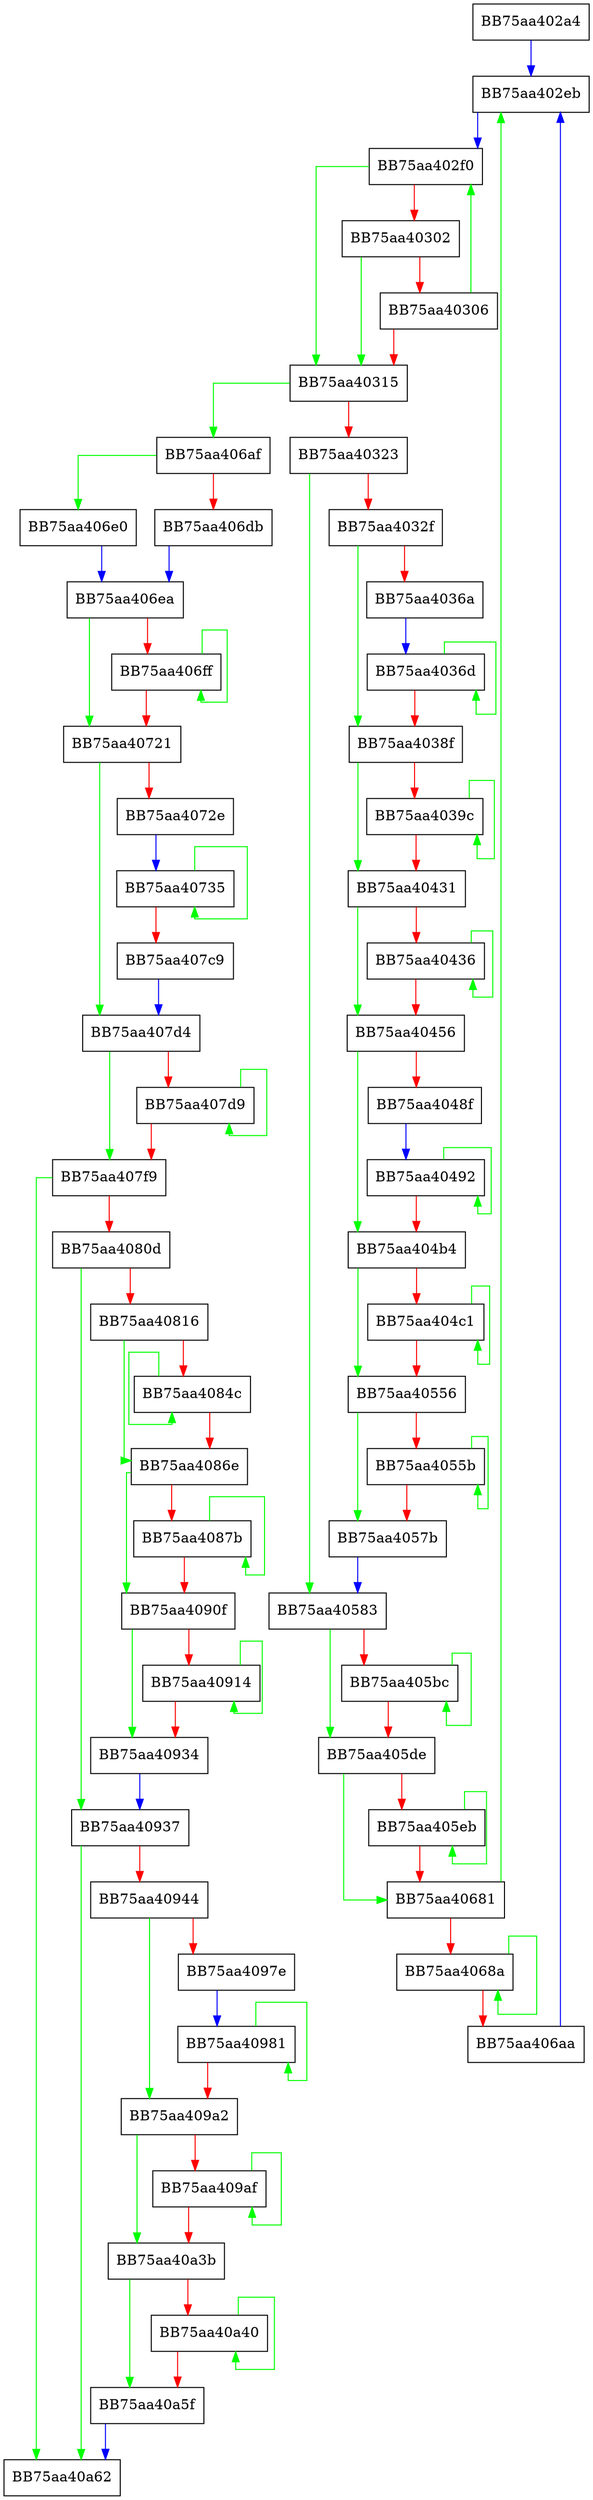 digraph swf_getstringcrc {
  node [shape="box"];
  graph [splines=ortho];
  BB75aa402a4 -> BB75aa402eb [color="blue"];
  BB75aa402eb -> BB75aa402f0 [color="blue"];
  BB75aa402f0 -> BB75aa40315 [color="green"];
  BB75aa402f0 -> BB75aa40302 [color="red"];
  BB75aa40302 -> BB75aa40315 [color="green"];
  BB75aa40302 -> BB75aa40306 [color="red"];
  BB75aa40306 -> BB75aa402f0 [color="green"];
  BB75aa40306 -> BB75aa40315 [color="red"];
  BB75aa40315 -> BB75aa406af [color="green"];
  BB75aa40315 -> BB75aa40323 [color="red"];
  BB75aa40323 -> BB75aa40583 [color="green"];
  BB75aa40323 -> BB75aa4032f [color="red"];
  BB75aa4032f -> BB75aa4038f [color="green"];
  BB75aa4032f -> BB75aa4036a [color="red"];
  BB75aa4036a -> BB75aa4036d [color="blue"];
  BB75aa4036d -> BB75aa4036d [color="green"];
  BB75aa4036d -> BB75aa4038f [color="red"];
  BB75aa4038f -> BB75aa40431 [color="green"];
  BB75aa4038f -> BB75aa4039c [color="red"];
  BB75aa4039c -> BB75aa4039c [color="green"];
  BB75aa4039c -> BB75aa40431 [color="red"];
  BB75aa40431 -> BB75aa40456 [color="green"];
  BB75aa40431 -> BB75aa40436 [color="red"];
  BB75aa40436 -> BB75aa40436 [color="green"];
  BB75aa40436 -> BB75aa40456 [color="red"];
  BB75aa40456 -> BB75aa404b4 [color="green"];
  BB75aa40456 -> BB75aa4048f [color="red"];
  BB75aa4048f -> BB75aa40492 [color="blue"];
  BB75aa40492 -> BB75aa40492 [color="green"];
  BB75aa40492 -> BB75aa404b4 [color="red"];
  BB75aa404b4 -> BB75aa40556 [color="green"];
  BB75aa404b4 -> BB75aa404c1 [color="red"];
  BB75aa404c1 -> BB75aa404c1 [color="green"];
  BB75aa404c1 -> BB75aa40556 [color="red"];
  BB75aa40556 -> BB75aa4057b [color="green"];
  BB75aa40556 -> BB75aa4055b [color="red"];
  BB75aa4055b -> BB75aa4055b [color="green"];
  BB75aa4055b -> BB75aa4057b [color="red"];
  BB75aa4057b -> BB75aa40583 [color="blue"];
  BB75aa40583 -> BB75aa405de [color="green"];
  BB75aa40583 -> BB75aa405bc [color="red"];
  BB75aa405bc -> BB75aa405bc [color="green"];
  BB75aa405bc -> BB75aa405de [color="red"];
  BB75aa405de -> BB75aa40681 [color="green"];
  BB75aa405de -> BB75aa405eb [color="red"];
  BB75aa405eb -> BB75aa405eb [color="green"];
  BB75aa405eb -> BB75aa40681 [color="red"];
  BB75aa40681 -> BB75aa402eb [color="green"];
  BB75aa40681 -> BB75aa4068a [color="red"];
  BB75aa4068a -> BB75aa4068a [color="green"];
  BB75aa4068a -> BB75aa406aa [color="red"];
  BB75aa406aa -> BB75aa402eb [color="blue"];
  BB75aa406af -> BB75aa406e0 [color="green"];
  BB75aa406af -> BB75aa406db [color="red"];
  BB75aa406db -> BB75aa406ea [color="blue"];
  BB75aa406e0 -> BB75aa406ea [color="blue"];
  BB75aa406ea -> BB75aa40721 [color="green"];
  BB75aa406ea -> BB75aa406ff [color="red"];
  BB75aa406ff -> BB75aa406ff [color="green"];
  BB75aa406ff -> BB75aa40721 [color="red"];
  BB75aa40721 -> BB75aa407d4 [color="green"];
  BB75aa40721 -> BB75aa4072e [color="red"];
  BB75aa4072e -> BB75aa40735 [color="blue"];
  BB75aa40735 -> BB75aa40735 [color="green"];
  BB75aa40735 -> BB75aa407c9 [color="red"];
  BB75aa407c9 -> BB75aa407d4 [color="blue"];
  BB75aa407d4 -> BB75aa407f9 [color="green"];
  BB75aa407d4 -> BB75aa407d9 [color="red"];
  BB75aa407d9 -> BB75aa407d9 [color="green"];
  BB75aa407d9 -> BB75aa407f9 [color="red"];
  BB75aa407f9 -> BB75aa40a62 [color="green"];
  BB75aa407f9 -> BB75aa4080d [color="red"];
  BB75aa4080d -> BB75aa40937 [color="green"];
  BB75aa4080d -> BB75aa40816 [color="red"];
  BB75aa40816 -> BB75aa4086e [color="green"];
  BB75aa40816 -> BB75aa4084c [color="red"];
  BB75aa4084c -> BB75aa4084c [color="green"];
  BB75aa4084c -> BB75aa4086e [color="red"];
  BB75aa4086e -> BB75aa4090f [color="green"];
  BB75aa4086e -> BB75aa4087b [color="red"];
  BB75aa4087b -> BB75aa4087b [color="green"];
  BB75aa4087b -> BB75aa4090f [color="red"];
  BB75aa4090f -> BB75aa40934 [color="green"];
  BB75aa4090f -> BB75aa40914 [color="red"];
  BB75aa40914 -> BB75aa40914 [color="green"];
  BB75aa40914 -> BB75aa40934 [color="red"];
  BB75aa40934 -> BB75aa40937 [color="blue"];
  BB75aa40937 -> BB75aa40a62 [color="green"];
  BB75aa40937 -> BB75aa40944 [color="red"];
  BB75aa40944 -> BB75aa409a2 [color="green"];
  BB75aa40944 -> BB75aa4097e [color="red"];
  BB75aa4097e -> BB75aa40981 [color="blue"];
  BB75aa40981 -> BB75aa40981 [color="green"];
  BB75aa40981 -> BB75aa409a2 [color="red"];
  BB75aa409a2 -> BB75aa40a3b [color="green"];
  BB75aa409a2 -> BB75aa409af [color="red"];
  BB75aa409af -> BB75aa409af [color="green"];
  BB75aa409af -> BB75aa40a3b [color="red"];
  BB75aa40a3b -> BB75aa40a5f [color="green"];
  BB75aa40a3b -> BB75aa40a40 [color="red"];
  BB75aa40a40 -> BB75aa40a40 [color="green"];
  BB75aa40a40 -> BB75aa40a5f [color="red"];
  BB75aa40a5f -> BB75aa40a62 [color="blue"];
}
